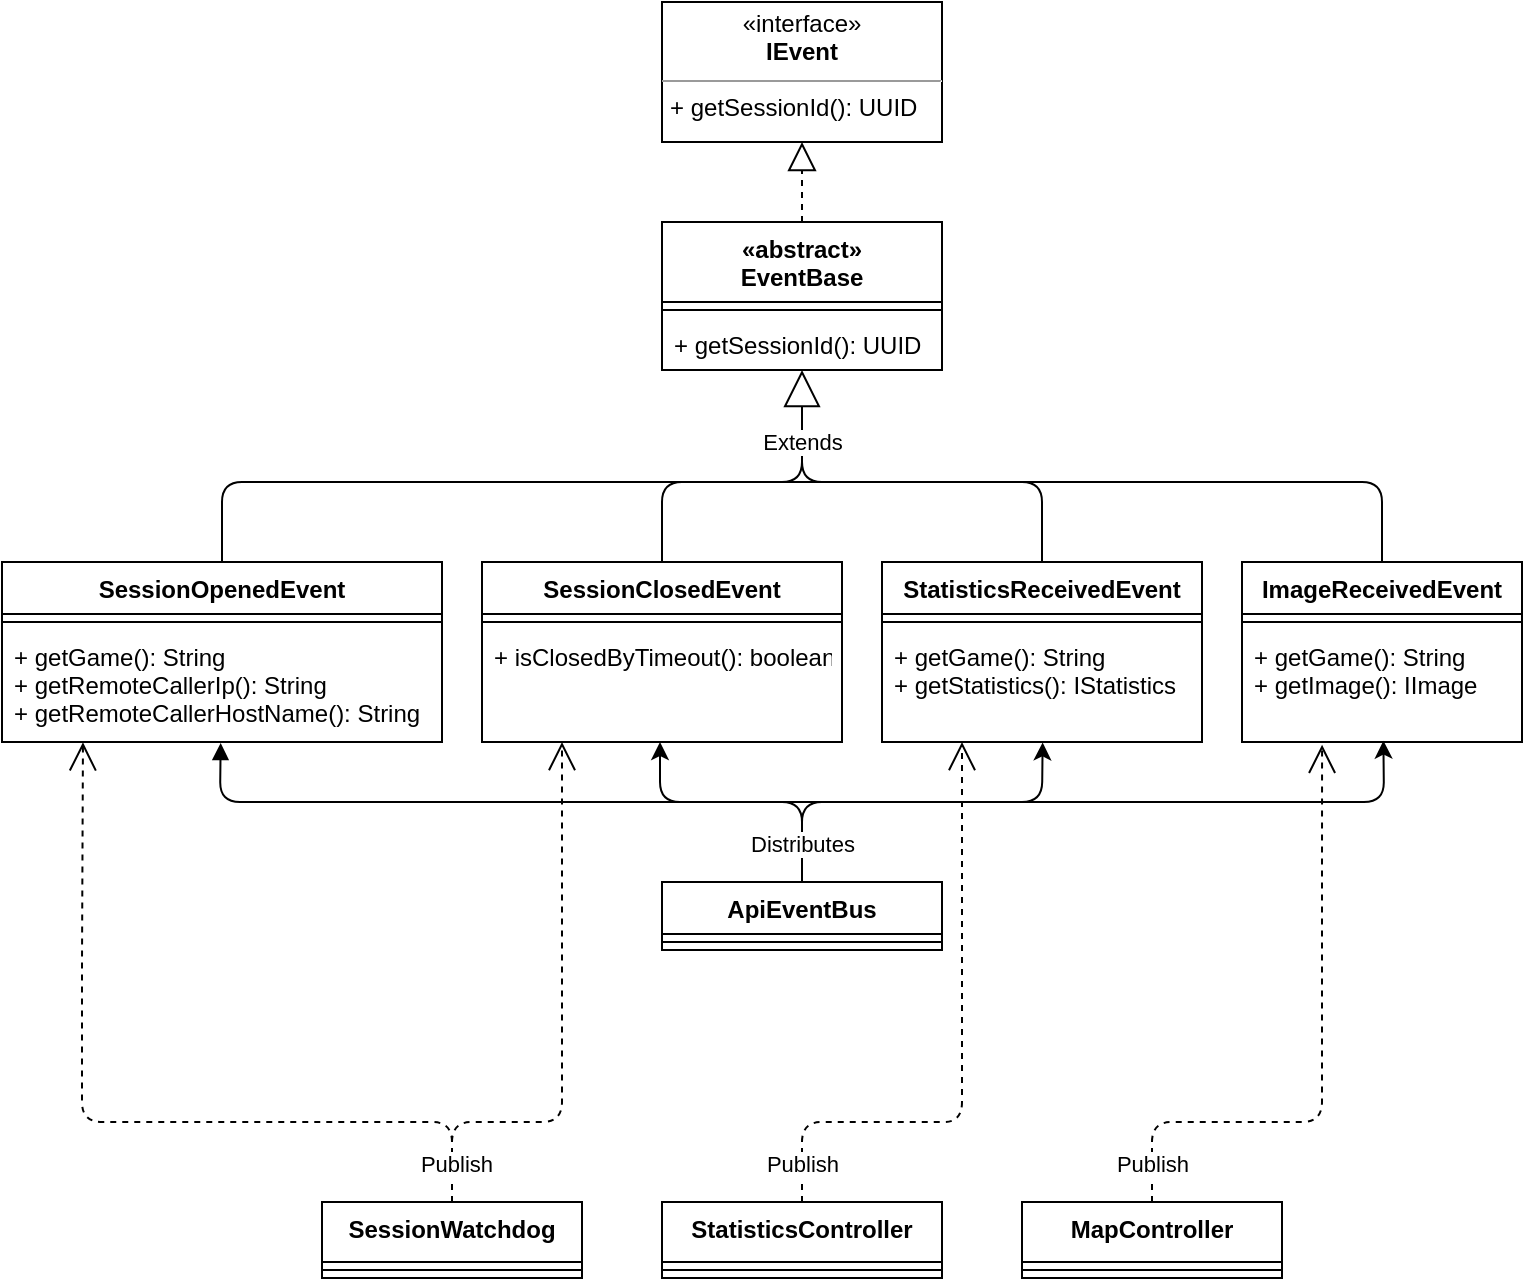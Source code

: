 <mxfile version="14.6.13" type="device"><diagram id="C5RBs43oDa-KdzZeNtuy" name="Page-1"><mxGraphModel dx="2062" dy="2361" grid="1" gridSize="10" guides="1" tooltips="1" connect="1" arrows="1" fold="1" page="1" pageScale="1" pageWidth="827" pageHeight="1169" math="0" shadow="0"><root><mxCell id="WIyWlLk6GJQsqaUBKTNV-0"/><mxCell id="WIyWlLk6GJQsqaUBKTNV-1" parent="WIyWlLk6GJQsqaUBKTNV-0"/><mxCell id="U4LE0R5DrhEQhPCCZiS1-47" value="«abstract»&#10;EventBase" style="swimlane;fontStyle=1;align=center;verticalAlign=top;childLayout=stackLayout;horizontal=1;startSize=40;horizontalStack=0;resizeParent=1;resizeParentMax=0;resizeLast=0;collapsible=1;marginBottom=0;" vertex="1" parent="WIyWlLk6GJQsqaUBKTNV-1"><mxGeometry x="450" y="-810" width="140" height="74" as="geometry"/></mxCell><mxCell id="U4LE0R5DrhEQhPCCZiS1-49" value="" style="line;strokeWidth=1;fillColor=none;align=left;verticalAlign=middle;spacingTop=-1;spacingLeft=3;spacingRight=3;rotatable=0;labelPosition=right;points=[];portConstraint=eastwest;" vertex="1" parent="U4LE0R5DrhEQhPCCZiS1-47"><mxGeometry y="40" width="140" height="8" as="geometry"/></mxCell><mxCell id="U4LE0R5DrhEQhPCCZiS1-50" value="+ getSessionId(): UUID" style="text;strokeColor=none;fillColor=none;align=left;verticalAlign=top;spacingLeft=4;spacingRight=4;overflow=hidden;rotatable=0;points=[[0,0.5],[1,0.5]];portConstraint=eastwest;" vertex="1" parent="U4LE0R5DrhEQhPCCZiS1-47"><mxGeometry y="48" width="140" height="26" as="geometry"/></mxCell><mxCell id="U4LE0R5DrhEQhPCCZiS1-52" value="&lt;p style=&quot;margin: 0px ; margin-top: 4px ; text-align: center&quot;&gt;«interface»&lt;br&gt;&lt;b&gt;IEvent&lt;/b&gt;&lt;br&gt;&lt;/p&gt;&lt;hr size=&quot;1&quot;&gt;&lt;p style=&quot;margin: 0px ; margin-left: 4px&quot;&gt;+ getSessionId(): UUID&lt;br&gt;&lt;/p&gt;" style="verticalAlign=top;align=left;overflow=fill;fontSize=12;fontFamily=Helvetica;html=1;" vertex="1" parent="WIyWlLk6GJQsqaUBKTNV-1"><mxGeometry x="450" y="-920" width="140" height="70" as="geometry"/></mxCell><mxCell id="U4LE0R5DrhEQhPCCZiS1-53" value="" style="endArrow=block;dashed=1;endFill=0;endSize=12;html=1;exitX=0.5;exitY=0;exitDx=0;exitDy=0;entryX=0.5;entryY=1;entryDx=0;entryDy=0;" edge="1" parent="WIyWlLk6GJQsqaUBKTNV-1" source="U4LE0R5DrhEQhPCCZiS1-47" target="U4LE0R5DrhEQhPCCZiS1-52"><mxGeometry width="160" relative="1" as="geometry"><mxPoint x="290" y="-650" as="sourcePoint"/><mxPoint x="520" y="-850" as="targetPoint"/></mxGeometry></mxCell><mxCell id="U4LE0R5DrhEQhPCCZiS1-59" value="ImageReceivedEvent" style="swimlane;fontStyle=1;align=center;verticalAlign=top;childLayout=stackLayout;horizontal=1;startSize=26;horizontalStack=0;resizeParent=1;resizeParentMax=0;resizeLast=0;collapsible=1;marginBottom=0;" vertex="1" parent="WIyWlLk6GJQsqaUBKTNV-1"><mxGeometry x="740" y="-640" width="140" height="90" as="geometry"/></mxCell><mxCell id="U4LE0R5DrhEQhPCCZiS1-61" value="" style="line;strokeWidth=1;fillColor=none;align=left;verticalAlign=middle;spacingTop=-1;spacingLeft=3;spacingRight=3;rotatable=0;labelPosition=right;points=[];portConstraint=eastwest;" vertex="1" parent="U4LE0R5DrhEQhPCCZiS1-59"><mxGeometry y="26" width="140" height="8" as="geometry"/></mxCell><mxCell id="U4LE0R5DrhEQhPCCZiS1-62" value="+ getGame(): String&#10;+ getImage(): IImage" style="text;strokeColor=none;fillColor=none;align=left;verticalAlign=top;spacingLeft=4;spacingRight=4;overflow=hidden;rotatable=0;points=[[0,0.5],[1,0.5]];portConstraint=eastwest;" vertex="1" parent="U4LE0R5DrhEQhPCCZiS1-59"><mxGeometry y="34" width="140" height="56" as="geometry"/></mxCell><mxCell id="U4LE0R5DrhEQhPCCZiS1-63" value="StatisticsReceivedEvent" style="swimlane;fontStyle=1;align=center;verticalAlign=top;childLayout=stackLayout;horizontal=1;startSize=26;horizontalStack=0;resizeParent=1;resizeParentMax=0;resizeLast=0;collapsible=1;marginBottom=0;" vertex="1" parent="WIyWlLk6GJQsqaUBKTNV-1"><mxGeometry x="560" y="-640" width="160" height="90" as="geometry"/></mxCell><mxCell id="U4LE0R5DrhEQhPCCZiS1-64" value="" style="line;strokeWidth=1;fillColor=none;align=left;verticalAlign=middle;spacingTop=-1;spacingLeft=3;spacingRight=3;rotatable=0;labelPosition=right;points=[];portConstraint=eastwest;" vertex="1" parent="U4LE0R5DrhEQhPCCZiS1-63"><mxGeometry y="26" width="160" height="8" as="geometry"/></mxCell><mxCell id="U4LE0R5DrhEQhPCCZiS1-65" value="+ getGame(): String&#10;+ getStatistics(): IStatistics" style="text;strokeColor=none;fillColor=none;align=left;verticalAlign=top;spacingLeft=4;spacingRight=4;overflow=hidden;rotatable=0;points=[[0,0.5],[1,0.5]];portConstraint=eastwest;" vertex="1" parent="U4LE0R5DrhEQhPCCZiS1-63"><mxGeometry y="34" width="160" height="56" as="geometry"/></mxCell><mxCell id="U4LE0R5DrhEQhPCCZiS1-66" value="SessionOpenedEvent" style="swimlane;fontStyle=1;align=center;verticalAlign=top;childLayout=stackLayout;horizontal=1;startSize=26;horizontalStack=0;resizeParent=1;resizeParentMax=0;resizeLast=0;collapsible=1;marginBottom=0;" vertex="1" parent="WIyWlLk6GJQsqaUBKTNV-1"><mxGeometry x="120" y="-640" width="220" height="90" as="geometry"/></mxCell><mxCell id="U4LE0R5DrhEQhPCCZiS1-67" value="" style="line;strokeWidth=1;fillColor=none;align=left;verticalAlign=middle;spacingTop=-1;spacingLeft=3;spacingRight=3;rotatable=0;labelPosition=right;points=[];portConstraint=eastwest;" vertex="1" parent="U4LE0R5DrhEQhPCCZiS1-66"><mxGeometry y="26" width="220" height="8" as="geometry"/></mxCell><mxCell id="U4LE0R5DrhEQhPCCZiS1-68" value="+ getGame(): String&#10;+ getRemoteCallerIp(): String&#10;+ getRemoteCallerHostName(): String" style="text;strokeColor=none;fillColor=none;align=left;verticalAlign=top;spacingLeft=4;spacingRight=4;overflow=hidden;rotatable=0;points=[[0,0.5],[1,0.5]];portConstraint=eastwest;" vertex="1" parent="U4LE0R5DrhEQhPCCZiS1-66"><mxGeometry y="34" width="220" height="56" as="geometry"/></mxCell><mxCell id="U4LE0R5DrhEQhPCCZiS1-69" value="SessionClosedEvent" style="swimlane;fontStyle=1;align=center;verticalAlign=top;childLayout=stackLayout;horizontal=1;startSize=26;horizontalStack=0;resizeParent=1;resizeParentMax=0;resizeLast=0;collapsible=1;marginBottom=0;" vertex="1" parent="WIyWlLk6GJQsqaUBKTNV-1"><mxGeometry x="360" y="-640" width="180" height="90" as="geometry"/></mxCell><mxCell id="U4LE0R5DrhEQhPCCZiS1-70" value="" style="line;strokeWidth=1;fillColor=none;align=left;verticalAlign=middle;spacingTop=-1;spacingLeft=3;spacingRight=3;rotatable=0;labelPosition=right;points=[];portConstraint=eastwest;" vertex="1" parent="U4LE0R5DrhEQhPCCZiS1-69"><mxGeometry y="26" width="180" height="8" as="geometry"/></mxCell><mxCell id="U4LE0R5DrhEQhPCCZiS1-71" value="+ isClosedByTimeout(): boolean" style="text;strokeColor=none;fillColor=none;align=left;verticalAlign=top;spacingLeft=4;spacingRight=4;overflow=hidden;rotatable=0;points=[[0,0.5],[1,0.5]];portConstraint=eastwest;" vertex="1" parent="U4LE0R5DrhEQhPCCZiS1-69"><mxGeometry y="34" width="180" height="56" as="geometry"/></mxCell><mxCell id="U4LE0R5DrhEQhPCCZiS1-74" value="" style="endArrow=block;endSize=16;endFill=0;html=1;exitX=0.5;exitY=0;exitDx=0;exitDy=0;" edge="1" parent="WIyWlLk6GJQsqaUBKTNV-1" source="U4LE0R5DrhEQhPCCZiS1-66"><mxGeometry x="0.814" y="-10" width="160" relative="1" as="geometry"><mxPoint x="300" y="-719.5" as="sourcePoint"/><mxPoint x="520" y="-736" as="targetPoint"/><Array as="points"><mxPoint x="230" y="-680"/><mxPoint x="520" y="-680"/></Array><mxPoint as="offset"/></mxGeometry></mxCell><mxCell id="U4LE0R5DrhEQhPCCZiS1-77" value="" style="endArrow=none;html=1;exitX=0.5;exitY=0;exitDx=0;exitDy=0;" edge="1" parent="WIyWlLk6GJQsqaUBKTNV-1" source="U4LE0R5DrhEQhPCCZiS1-69"><mxGeometry width="50" height="50" relative="1" as="geometry"><mxPoint x="430" y="-570" as="sourcePoint"/><mxPoint x="520" y="-680" as="targetPoint"/><Array as="points"><mxPoint x="450" y="-680"/></Array></mxGeometry></mxCell><mxCell id="U4LE0R5DrhEQhPCCZiS1-78" value="" style="endArrow=none;html=1;exitX=0.5;exitY=0;exitDx=0;exitDy=0;" edge="1" parent="WIyWlLk6GJQsqaUBKTNV-1" source="U4LE0R5DrhEQhPCCZiS1-63"><mxGeometry width="50" height="50" relative="1" as="geometry"><mxPoint x="460" y="-630" as="sourcePoint"/><mxPoint x="510" y="-680" as="targetPoint"/><Array as="points"><mxPoint x="640" y="-680"/></Array></mxGeometry></mxCell><mxCell id="U4LE0R5DrhEQhPCCZiS1-81" value="" style="endArrow=none;html=1;exitX=0.5;exitY=0;exitDx=0;exitDy=0;" edge="1" parent="WIyWlLk6GJQsqaUBKTNV-1" source="U4LE0R5DrhEQhPCCZiS1-59"><mxGeometry width="50" height="50" relative="1" as="geometry"><mxPoint x="540" y="-680" as="sourcePoint"/><mxPoint x="520" y="-710" as="targetPoint"/><Array as="points"><mxPoint x="810" y="-680"/><mxPoint x="520" y="-680"/></Array></mxGeometry></mxCell><mxCell id="U4LE0R5DrhEQhPCCZiS1-100" value="Extends" style="edgeLabel;html=1;align=center;verticalAlign=middle;resizable=0;points=[];" vertex="1" connectable="0" parent="U4LE0R5DrhEQhPCCZiS1-81"><mxGeometry x="0.946" y="-1" relative="1" as="geometry"><mxPoint x="-1" as="offset"/></mxGeometry></mxCell><mxCell id="U4LE0R5DrhEQhPCCZiS1-92" value="ApiEventBus" style="swimlane;fontStyle=1;align=center;verticalAlign=top;childLayout=stackLayout;horizontal=1;startSize=26;horizontalStack=0;resizeParent=1;resizeParentMax=0;resizeLast=0;collapsible=1;marginBottom=0;" vertex="1" parent="WIyWlLk6GJQsqaUBKTNV-1"><mxGeometry x="450" y="-480" width="140" height="34" as="geometry"/></mxCell><mxCell id="U4LE0R5DrhEQhPCCZiS1-94" value="" style="line;strokeWidth=1;fillColor=none;align=left;verticalAlign=middle;spacingTop=-1;spacingLeft=3;spacingRight=3;rotatable=0;labelPosition=right;points=[];portConstraint=eastwest;" vertex="1" parent="U4LE0R5DrhEQhPCCZiS1-92"><mxGeometry y="26" width="140" height="8" as="geometry"/></mxCell><mxCell id="U4LE0R5DrhEQhPCCZiS1-96" value="" style="html=1;verticalAlign=bottom;endArrow=block;entryX=0.497;entryY=1.009;entryDx=0;entryDy=0;entryPerimeter=0;exitX=0.5;exitY=0;exitDx=0;exitDy=0;" edge="1" parent="WIyWlLk6GJQsqaUBKTNV-1" source="U4LE0R5DrhEQhPCCZiS1-92" target="U4LE0R5DrhEQhPCCZiS1-68"><mxGeometry x="-0.782" y="-22" width="80" relative="1" as="geometry"><mxPoint x="540" y="-470" as="sourcePoint"/><mxPoint x="620" y="-470" as="targetPoint"/><Array as="points"><mxPoint x="520" y="-520"/><mxPoint x="229" y="-520"/></Array><mxPoint x="10" y="2" as="offset"/></mxGeometry></mxCell><mxCell id="U4LE0R5DrhEQhPCCZiS1-97" value="" style="endArrow=classic;html=1;" edge="1" parent="WIyWlLk6GJQsqaUBKTNV-1"><mxGeometry width="50" height="50" relative="1" as="geometry"><mxPoint x="510" y="-520" as="sourcePoint"/><mxPoint x="449" y="-550" as="targetPoint"/><Array as="points"><mxPoint x="449" y="-520"/></Array></mxGeometry></mxCell><mxCell id="U4LE0R5DrhEQhPCCZiS1-98" value="" style="endArrow=classic;html=1;entryX=0.502;entryY=1.004;entryDx=0;entryDy=0;entryPerimeter=0;" edge="1" parent="WIyWlLk6GJQsqaUBKTNV-1" target="U4LE0R5DrhEQhPCCZiS1-65"><mxGeometry width="50" height="50" relative="1" as="geometry"><mxPoint x="510" y="-520" as="sourcePoint"/><mxPoint x="660" y="-550" as="targetPoint"/><Array as="points"><mxPoint x="640" y="-520"/></Array></mxGeometry></mxCell><mxCell id="U4LE0R5DrhEQhPCCZiS1-99" value="" style="endArrow=classic;html=1;entryX=0.505;entryY=0.988;entryDx=0;entryDy=0;entryPerimeter=0;" edge="1" parent="WIyWlLk6GJQsqaUBKTNV-1" target="U4LE0R5DrhEQhPCCZiS1-62"><mxGeometry width="50" height="50" relative="1" as="geometry"><mxPoint x="520" y="-480" as="sourcePoint"/><mxPoint x="639.36" y="-566" as="targetPoint"/><Array as="points"><mxPoint x="520" y="-520"/><mxPoint x="811" y="-520"/></Array></mxGeometry></mxCell><mxCell id="U4LE0R5DrhEQhPCCZiS1-101" value="Distributes" style="edgeLabel;html=1;align=center;verticalAlign=middle;resizable=0;points=[];" vertex="1" connectable="0" parent="U4LE0R5DrhEQhPCCZiS1-99"><mxGeometry x="-0.928" y="1" relative="1" as="geometry"><mxPoint x="1" y="-6" as="offset"/></mxGeometry></mxCell><mxCell id="U4LE0R5DrhEQhPCCZiS1-104" value="SessionWatchdog" style="swimlane;fontStyle=1;align=center;verticalAlign=top;childLayout=stackLayout;horizontal=1;startSize=30;horizontalStack=0;resizeParent=1;resizeParentMax=0;resizeLast=0;collapsible=1;marginBottom=0;" vertex="1" parent="WIyWlLk6GJQsqaUBKTNV-1"><mxGeometry x="280" y="-320" width="130" height="38" as="geometry"/></mxCell><mxCell id="U4LE0R5DrhEQhPCCZiS1-105" value="" style="line;strokeWidth=1;fillColor=none;align=left;verticalAlign=middle;spacingTop=-1;spacingLeft=3;spacingRight=3;rotatable=0;labelPosition=right;points=[];portConstraint=eastwest;" vertex="1" parent="U4LE0R5DrhEQhPCCZiS1-104"><mxGeometry y="30" width="130" height="8" as="geometry"/></mxCell><mxCell id="U4LE0R5DrhEQhPCCZiS1-110" value="" style="endArrow=open;endSize=12;dashed=1;html=1;entryX=0.184;entryY=1.003;entryDx=0;entryDy=0;entryPerimeter=0;exitX=0.5;exitY=0;exitDx=0;exitDy=0;" edge="1" parent="WIyWlLk6GJQsqaUBKTNV-1" source="U4LE0R5DrhEQhPCCZiS1-104" target="U4LE0R5DrhEQhPCCZiS1-68"><mxGeometry x="-0.785" y="60" width="160" relative="1" as="geometry"><mxPoint x="370" y="-330" as="sourcePoint"/><mxPoint x="190" y="-510" as="targetPoint"/><Array as="points"><mxPoint x="345" y="-360"/><mxPoint x="160" y="-360"/><mxPoint x="160" y="-440"/></Array><mxPoint as="offset"/></mxGeometry></mxCell><mxCell id="U4LE0R5DrhEQhPCCZiS1-117" value="" style="endArrow=open;endSize=12;dashed=1;html=1;exitX=0.5;exitY=0;exitDx=0;exitDy=0;" edge="1" parent="WIyWlLk6GJQsqaUBKTNV-1" source="U4LE0R5DrhEQhPCCZiS1-104"><mxGeometry x="-0.785" y="60" width="160" relative="1" as="geometry"><mxPoint x="365" y="-320" as="sourcePoint"/><mxPoint x="400" y="-550" as="targetPoint"/><Array as="points"><mxPoint x="345" y="-360"/><mxPoint x="400" y="-360"/><mxPoint x="400" y="-450"/></Array><mxPoint as="offset"/></mxGeometry></mxCell><mxCell id="U4LE0R5DrhEQhPCCZiS1-118" value="Publish" style="edgeLabel;html=1;align=center;verticalAlign=middle;resizable=0;points=[];" vertex="1" connectable="0" parent="U4LE0R5DrhEQhPCCZiS1-117"><mxGeometry x="-0.477" y="1" relative="1" as="geometry"><mxPoint x="-33" y="22" as="offset"/></mxGeometry></mxCell><mxCell id="U4LE0R5DrhEQhPCCZiS1-122" value="StatisticsController" style="swimlane;fontStyle=1;align=center;verticalAlign=top;childLayout=stackLayout;horizontal=1;startSize=30;horizontalStack=0;resizeParent=1;resizeParentMax=0;resizeLast=0;collapsible=1;marginBottom=0;" vertex="1" parent="WIyWlLk6GJQsqaUBKTNV-1"><mxGeometry x="450" y="-320" width="140" height="38" as="geometry"/></mxCell><mxCell id="U4LE0R5DrhEQhPCCZiS1-123" value="" style="line;strokeWidth=1;fillColor=none;align=left;verticalAlign=middle;spacingTop=-1;spacingLeft=3;spacingRight=3;rotatable=0;labelPosition=right;points=[];portConstraint=eastwest;" vertex="1" parent="U4LE0R5DrhEQhPCCZiS1-122"><mxGeometry y="30" width="140" height="8" as="geometry"/></mxCell><mxCell id="U4LE0R5DrhEQhPCCZiS1-124" value="MapController" style="swimlane;fontStyle=1;align=center;verticalAlign=top;childLayout=stackLayout;horizontal=1;startSize=30;horizontalStack=0;resizeParent=1;resizeParentMax=0;resizeLast=0;collapsible=1;marginBottom=0;" vertex="1" parent="WIyWlLk6GJQsqaUBKTNV-1"><mxGeometry x="630" y="-320" width="130" height="38" as="geometry"/></mxCell><mxCell id="U4LE0R5DrhEQhPCCZiS1-125" value="" style="line;strokeWidth=1;fillColor=none;align=left;verticalAlign=middle;spacingTop=-1;spacingLeft=3;spacingRight=3;rotatable=0;labelPosition=right;points=[];portConstraint=eastwest;" vertex="1" parent="U4LE0R5DrhEQhPCCZiS1-124"><mxGeometry y="30" width="130" height="8" as="geometry"/></mxCell><mxCell id="U4LE0R5DrhEQhPCCZiS1-126" value="" style="endArrow=open;endSize=12;dashed=1;html=1;exitX=0.5;exitY=0;exitDx=0;exitDy=0;entryX=0.25;entryY=1;entryDx=0;entryDy=0;" edge="1" parent="WIyWlLk6GJQsqaUBKTNV-1" source="U4LE0R5DrhEQhPCCZiS1-122" target="U4LE0R5DrhEQhPCCZiS1-63"><mxGeometry x="-0.785" y="60" width="160" relative="1" as="geometry"><mxPoint x="547.5" y="-320" as="sourcePoint"/><mxPoint x="572.5" y="-550" as="targetPoint"/><Array as="points"><mxPoint x="520" y="-360"/><mxPoint x="572.5" y="-360"/><mxPoint x="600" y="-360"/><mxPoint x="600" y="-450"/></Array><mxPoint as="offset"/></mxGeometry></mxCell><mxCell id="U4LE0R5DrhEQhPCCZiS1-127" value="Publish" style="edgeLabel;html=1;align=center;verticalAlign=middle;resizable=0;points=[];" vertex="1" connectable="0" parent="U4LE0R5DrhEQhPCCZiS1-126"><mxGeometry x="-0.477" y="1" relative="1" as="geometry"><mxPoint x="-41" y="22" as="offset"/></mxGeometry></mxCell><mxCell id="U4LE0R5DrhEQhPCCZiS1-128" value="" style="endArrow=open;endSize=12;dashed=1;html=1;entryX=0.286;entryY=1.025;entryDx=0;entryDy=0;entryPerimeter=0;" edge="1" parent="WIyWlLk6GJQsqaUBKTNV-1" target="U4LE0R5DrhEQhPCCZiS1-62"><mxGeometry x="-0.785" y="60" width="160" relative="1" as="geometry"><mxPoint x="695" y="-320" as="sourcePoint"/><mxPoint x="772.5" y="-578" as="targetPoint"/><Array as="points"><mxPoint x="695" y="-360"/><mxPoint x="780" y="-360"/><mxPoint x="780" y="-478"/></Array><mxPoint as="offset"/></mxGeometry></mxCell><mxCell id="U4LE0R5DrhEQhPCCZiS1-129" value="Publish" style="edgeLabel;html=1;align=center;verticalAlign=middle;resizable=0;points=[];" vertex="1" connectable="0" parent="U4LE0R5DrhEQhPCCZiS1-128"><mxGeometry x="-0.477" y="1" relative="1" as="geometry"><mxPoint x="-42" y="22" as="offset"/></mxGeometry></mxCell></root></mxGraphModel></diagram></mxfile>